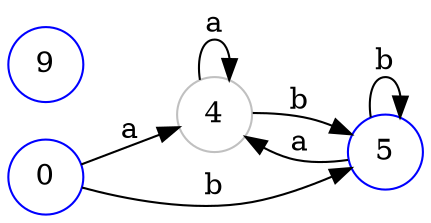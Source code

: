 digraph automate {
	rankdir=LR;
	node [shape = circle, color = gray];
	4 -> 5 [label=b];
	5 -> 4 [label=a];
	4 -> 4 [label=a];
	0 -> 5 [label=b];
	0 -> 4 [label=a];
	5 -> 5 [label=b];
	0 [color=green];
	9 [color=blue];
	0 [color=blue];
	5 [color=blue];
}
